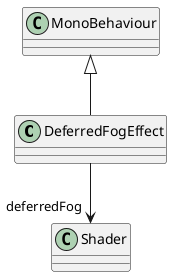 @startuml
class DeferredFogEffect {
}
MonoBehaviour <|-- DeferredFogEffect
DeferredFogEffect --> "deferredFog" Shader
@enduml
